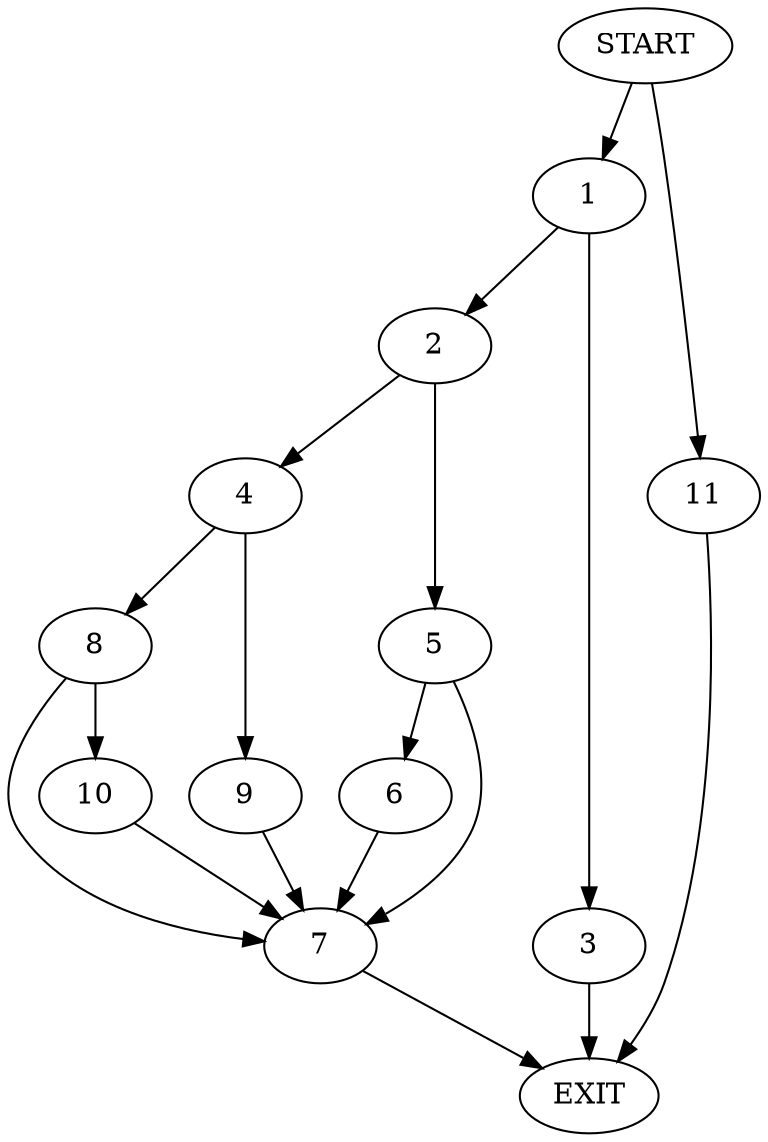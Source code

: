 digraph {
0 [label="START"]
12 [label="EXIT"]
0 -> 1
1 -> 2
1 -> 3
2 -> 4
2 -> 5
3 -> 12
5 -> 6
5 -> 7
4 -> 8
4 -> 9
6 -> 7
7 -> 12
8 -> 10
8 -> 7
9 -> 7
10 -> 7
0 -> 11
11 -> 12
}
